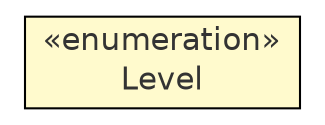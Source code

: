 #!/usr/local/bin/dot
#
# Class diagram 
# Generated by UmlGraph version 4.8 (http://www.spinellis.gr/sw/umlgraph)
#

digraph G {
	edge [fontname="Helvetica",fontsize=10,labelfontname="Helvetica",labelfontsize=10];
	node [fontname="Helvetica",fontsize=10,shape=plaintext];
	rankdir=LR;
	ranksep=1;
	// com.xuggle.ferry.Logger.Level
	c1842 [label=<<table border="0" cellborder="1" cellspacing="0" cellpadding="2" port="p" bgcolor="lemonChiffon" href="./Logger.Level.html">
		<tr><td><table border="0" cellspacing="0" cellpadding="1">
			<tr><td> &laquo;enumeration&raquo; </td></tr>
			<tr><td> Level </td></tr>
		</table></td></tr>
		</table>>, fontname="Helvetica", fontcolor="grey20", fontsize=15.0];
}

